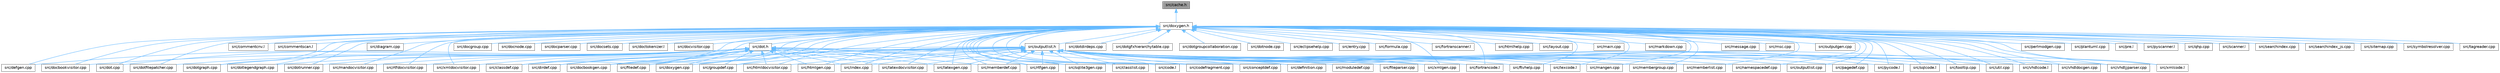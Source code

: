 digraph "src/cache.h"
{
 // INTERACTIVE_SVG=YES
 // LATEX_PDF_SIZE
  bgcolor="transparent";
  edge [fontname=Helvetica,fontsize=10,labelfontname=Helvetica,labelfontsize=10];
  node [fontname=Helvetica,fontsize=10,shape=box,height=0.2,width=0.4];
  Node1 [id="Node000001",label="src/cache.h",height=0.2,width=0.4,color="gray40", fillcolor="grey60", style="filled", fontcolor="black",tooltip=" "];
  Node1 -> Node2 [id="edge1_Node000001_Node000002",dir="back",color="steelblue1",style="solid",tooltip=" "];
  Node2 [id="Node000002",label="src/doxygen.h",height=0.2,width=0.4,color="grey40", fillcolor="white", style="filled",URL="$d1/da1/doxygen_8h.html",tooltip=" "];
  Node2 -> Node3 [id="edge2_Node000002_Node000003",dir="back",color="steelblue1",style="solid",tooltip=" "];
  Node3 [id="Node000003",label="src/classdef.cpp",height=0.2,width=0.4,color="grey40", fillcolor="white", style="filled",URL="$de/d89/classdef_8cpp.html",tooltip=" "];
  Node2 -> Node4 [id="edge3_Node000002_Node000004",dir="back",color="steelblue1",style="solid",tooltip=" "];
  Node4 [id="Node000004",label="src/classlist.cpp",height=0.2,width=0.4,color="grey40", fillcolor="white", style="filled",URL="$d6/d10/classlist_8cpp.html",tooltip=" "];
  Node2 -> Node5 [id="edge4_Node000002_Node000005",dir="back",color="steelblue1",style="solid",tooltip=" "];
  Node5 [id="Node000005",label="src/code.l",height=0.2,width=0.4,color="grey40", fillcolor="white", style="filled",URL="$da/d1f/code_8l.html",tooltip=" "];
  Node2 -> Node6 [id="edge5_Node000002_Node000006",dir="back",color="steelblue1",style="solid",tooltip=" "];
  Node6 [id="Node000006",label="src/codefragment.cpp",height=0.2,width=0.4,color="grey40", fillcolor="white", style="filled",URL="$dd/d4a/codefragment_8cpp.html",tooltip=" "];
  Node2 -> Node7 [id="edge6_Node000002_Node000007",dir="back",color="steelblue1",style="solid",tooltip=" "];
  Node7 [id="Node000007",label="src/commentcnv.l",height=0.2,width=0.4,color="grey40", fillcolor="white", style="filled",URL="$d0/d47/commentcnv_8l.html",tooltip=" "];
  Node2 -> Node8 [id="edge7_Node000002_Node000008",dir="back",color="steelblue1",style="solid",tooltip=" "];
  Node8 [id="Node000008",label="src/commentscan.l",height=0.2,width=0.4,color="grey40", fillcolor="white", style="filled",URL="$d7/d5f/commentscan_8l.html",tooltip=" "];
  Node2 -> Node9 [id="edge8_Node000002_Node000009",dir="back",color="steelblue1",style="solid",tooltip=" "];
  Node9 [id="Node000009",label="src/conceptdef.cpp",height=0.2,width=0.4,color="grey40", fillcolor="white", style="filled",URL="$d8/d0a/conceptdef_8cpp.html",tooltip=" "];
  Node2 -> Node10 [id="edge9_Node000002_Node000010",dir="back",color="steelblue1",style="solid",tooltip=" "];
  Node10 [id="Node000010",label="src/defgen.cpp",height=0.2,width=0.4,color="grey40", fillcolor="white", style="filled",URL="$d3/d17/defgen_8cpp.html",tooltip=" "];
  Node2 -> Node11 [id="edge10_Node000002_Node000011",dir="back",color="steelblue1",style="solid",tooltip=" "];
  Node11 [id="Node000011",label="src/definition.cpp",height=0.2,width=0.4,color="grey40", fillcolor="white", style="filled",URL="$d3/dea/definition_8cpp.html",tooltip=" "];
  Node2 -> Node12 [id="edge11_Node000002_Node000012",dir="back",color="steelblue1",style="solid",tooltip=" "];
  Node12 [id="Node000012",label="src/diagram.cpp",height=0.2,width=0.4,color="grey40", fillcolor="white", style="filled",URL="$da/d0d/diagram_8cpp.html",tooltip=" "];
  Node2 -> Node13 [id="edge12_Node000002_Node000013",dir="back",color="steelblue1",style="solid",tooltip=" "];
  Node13 [id="Node000013",label="src/dirdef.cpp",height=0.2,width=0.4,color="grey40", fillcolor="white", style="filled",URL="$d8/d52/dirdef_8cpp.html",tooltip=" "];
  Node2 -> Node14 [id="edge13_Node000002_Node000014",dir="back",color="steelblue1",style="solid",tooltip=" "];
  Node14 [id="Node000014",label="src/docbookgen.cpp",height=0.2,width=0.4,color="grey40", fillcolor="white", style="filled",URL="$d8/d29/docbookgen_8cpp.html",tooltip=" "];
  Node2 -> Node15 [id="edge14_Node000002_Node000015",dir="back",color="steelblue1",style="solid",tooltip=" "];
  Node15 [id="Node000015",label="src/docbookvisitor.cpp",height=0.2,width=0.4,color="grey40", fillcolor="white", style="filled",URL="$dc/d05/docbookvisitor_8cpp.html",tooltip=" "];
  Node2 -> Node16 [id="edge15_Node000002_Node000016",dir="back",color="steelblue1",style="solid",tooltip=" "];
  Node16 [id="Node000016",label="src/docgroup.cpp",height=0.2,width=0.4,color="grey40", fillcolor="white", style="filled",URL="$d3/d36/docgroup_8cpp.html",tooltip=" "];
  Node2 -> Node17 [id="edge16_Node000002_Node000017",dir="back",color="steelblue1",style="solid",tooltip=" "];
  Node17 [id="Node000017",label="src/docnode.cpp",height=0.2,width=0.4,color="grey40", fillcolor="white", style="filled",URL="$d0/d2b/docnode_8cpp.html",tooltip=" "];
  Node2 -> Node18 [id="edge17_Node000002_Node000018",dir="back",color="steelblue1",style="solid",tooltip=" "];
  Node18 [id="Node000018",label="src/docparser.cpp",height=0.2,width=0.4,color="grey40", fillcolor="white", style="filled",URL="$da/d17/docparser_8cpp.html",tooltip=" "];
  Node2 -> Node19 [id="edge18_Node000002_Node000019",dir="back",color="steelblue1",style="solid",tooltip=" "];
  Node19 [id="Node000019",label="src/docsets.cpp",height=0.2,width=0.4,color="grey40", fillcolor="white", style="filled",URL="$d7/d8f/docsets_8cpp.html",tooltip=" "];
  Node2 -> Node20 [id="edge19_Node000002_Node000020",dir="back",color="steelblue1",style="solid",tooltip=" "];
  Node20 [id="Node000020",label="src/doctokenizer.l",height=0.2,width=0.4,color="grey40", fillcolor="white", style="filled",URL="$d1/d39/doctokenizer_8l.html",tooltip=" "];
  Node2 -> Node21 [id="edge20_Node000002_Node000021",dir="back",color="steelblue1",style="solid",tooltip=" "];
  Node21 [id="Node000021",label="src/docvisitor.cpp",height=0.2,width=0.4,color="grey40", fillcolor="white", style="filled",URL="$da/d39/docvisitor_8cpp.html",tooltip=" "];
  Node2 -> Node22 [id="edge21_Node000002_Node000022",dir="back",color="steelblue1",style="solid",tooltip=" "];
  Node22 [id="Node000022",label="src/dot.cpp",height=0.2,width=0.4,color="grey40", fillcolor="white", style="filled",URL="$de/daa/dot_8cpp.html",tooltip=" "];
  Node2 -> Node23 [id="edge22_Node000002_Node000023",dir="back",color="steelblue1",style="solid",tooltip=" "];
  Node23 [id="Node000023",label="src/dot.h",height=0.2,width=0.4,color="grey40", fillcolor="white", style="filled",URL="$d6/d4a/dot_8h.html",tooltip=" "];
  Node23 -> Node3 [id="edge23_Node000023_Node000003",dir="back",color="steelblue1",style="solid",tooltip=" "];
  Node23 -> Node10 [id="edge24_Node000023_Node000010",dir="back",color="steelblue1",style="solid",tooltip=" "];
  Node23 -> Node13 [id="edge25_Node000023_Node000013",dir="back",color="steelblue1",style="solid",tooltip=" "];
  Node23 -> Node14 [id="edge26_Node000023_Node000014",dir="back",color="steelblue1",style="solid",tooltip=" "];
  Node23 -> Node15 [id="edge27_Node000023_Node000015",dir="back",color="steelblue1",style="solid",tooltip=" "];
  Node23 -> Node22 [id="edge28_Node000023_Node000022",dir="back",color="steelblue1",style="solid",tooltip=" "];
  Node23 -> Node24 [id="edge29_Node000023_Node000024",dir="back",color="steelblue1",style="solid",tooltip=" "];
  Node24 [id="Node000024",label="src/dotfilepatcher.cpp",height=0.2,width=0.4,color="grey40", fillcolor="white", style="filled",URL="$d9/d92/dotfilepatcher_8cpp.html",tooltip=" "];
  Node23 -> Node25 [id="edge30_Node000023_Node000025",dir="back",color="steelblue1",style="solid",tooltip=" "];
  Node25 [id="Node000025",label="src/dotgraph.cpp",height=0.2,width=0.4,color="grey40", fillcolor="white", style="filled",URL="$de/d45/dotgraph_8cpp.html",tooltip=" "];
  Node23 -> Node26 [id="edge31_Node000023_Node000026",dir="back",color="steelblue1",style="solid",tooltip=" "];
  Node26 [id="Node000026",label="src/dotlegendgraph.cpp",height=0.2,width=0.4,color="grey40", fillcolor="white", style="filled",URL="$d4/d33/dotlegendgraph_8cpp.html",tooltip=" "];
  Node23 -> Node27 [id="edge32_Node000023_Node000027",dir="back",color="steelblue1",style="solid",tooltip=" "];
  Node27 [id="Node000027",label="src/dotrunner.cpp",height=0.2,width=0.4,color="grey40", fillcolor="white", style="filled",URL="$d1/dfe/dotrunner_8cpp.html",tooltip=" "];
  Node23 -> Node28 [id="edge33_Node000023_Node000028",dir="back",color="steelblue1",style="solid",tooltip=" "];
  Node28 [id="Node000028",label="src/doxygen.cpp",height=0.2,width=0.4,color="grey40", fillcolor="white", style="filled",URL="$dc/d98/doxygen_8cpp.html",tooltip=" "];
  Node23 -> Node29 [id="edge34_Node000023_Node000029",dir="back",color="steelblue1",style="solid",tooltip=" "];
  Node29 [id="Node000029",label="src/filedef.cpp",height=0.2,width=0.4,color="grey40", fillcolor="white", style="filled",URL="$d6/ddc/filedef_8cpp.html",tooltip=" "];
  Node23 -> Node30 [id="edge35_Node000023_Node000030",dir="back",color="steelblue1",style="solid",tooltip=" "];
  Node30 [id="Node000030",label="src/groupdef.cpp",height=0.2,width=0.4,color="grey40", fillcolor="white", style="filled",URL="$d6/d42/groupdef_8cpp.html",tooltip=" "];
  Node23 -> Node31 [id="edge36_Node000023_Node000031",dir="back",color="steelblue1",style="solid",tooltip=" "];
  Node31 [id="Node000031",label="src/htmldocvisitor.cpp",height=0.2,width=0.4,color="grey40", fillcolor="white", style="filled",URL="$da/db0/htmldocvisitor_8cpp.html",tooltip=" "];
  Node23 -> Node32 [id="edge37_Node000023_Node000032",dir="back",color="steelblue1",style="solid",tooltip=" "];
  Node32 [id="Node000032",label="src/htmlgen.cpp",height=0.2,width=0.4,color="grey40", fillcolor="white", style="filled",URL="$d8/d6e/htmlgen_8cpp.html",tooltip=" "];
  Node23 -> Node33 [id="edge38_Node000023_Node000033",dir="back",color="steelblue1",style="solid",tooltip=" "];
  Node33 [id="Node000033",label="src/index.cpp",height=0.2,width=0.4,color="grey40", fillcolor="white", style="filled",URL="$db/d14/index_8cpp.html",tooltip="This file contains functions for the various index pages."];
  Node23 -> Node34 [id="edge39_Node000023_Node000034",dir="back",color="steelblue1",style="solid",tooltip=" "];
  Node34 [id="Node000034",label="src/latexdocvisitor.cpp",height=0.2,width=0.4,color="grey40", fillcolor="white", style="filled",URL="$d1/d4e/latexdocvisitor_8cpp.html",tooltip=" "];
  Node23 -> Node35 [id="edge40_Node000023_Node000035",dir="back",color="steelblue1",style="solid",tooltip=" "];
  Node35 [id="Node000035",label="src/latexgen.cpp",height=0.2,width=0.4,color="grey40", fillcolor="white", style="filled",URL="$d4/d42/latexgen_8cpp.html",tooltip=" "];
  Node23 -> Node36 [id="edge41_Node000023_Node000036",dir="back",color="steelblue1",style="solid",tooltip=" "];
  Node36 [id="Node000036",label="src/mandocvisitor.cpp",height=0.2,width=0.4,color="grey40", fillcolor="white", style="filled",URL="$d8/dde/mandocvisitor_8cpp.html",tooltip=" "];
  Node23 -> Node37 [id="edge42_Node000023_Node000037",dir="back",color="steelblue1",style="solid",tooltip=" "];
  Node37 [id="Node000037",label="src/memberdef.cpp",height=0.2,width=0.4,color="grey40", fillcolor="white", style="filled",URL="$d0/d72/memberdef_8cpp.html",tooltip=" "];
  Node23 -> Node38 [id="edge43_Node000023_Node000038",dir="back",color="steelblue1",style="solid",tooltip=" "];
  Node38 [id="Node000038",label="src/rtfdocvisitor.cpp",height=0.2,width=0.4,color="grey40", fillcolor="white", style="filled",URL="$de/d9a/rtfdocvisitor_8cpp.html",tooltip=" "];
  Node23 -> Node39 [id="edge44_Node000023_Node000039",dir="back",color="steelblue1",style="solid",tooltip=" "];
  Node39 [id="Node000039",label="src/rtfgen.cpp",height=0.2,width=0.4,color="grey40", fillcolor="white", style="filled",URL="$d0/d9c/rtfgen_8cpp.html",tooltip=" "];
  Node23 -> Node40 [id="edge45_Node000023_Node000040",dir="back",color="steelblue1",style="solid",tooltip=" "];
  Node40 [id="Node000040",label="src/sqlite3gen.cpp",height=0.2,width=0.4,color="grey40", fillcolor="white", style="filled",URL="$d8/df8/sqlite3gen_8cpp.html",tooltip=" "];
  Node23 -> Node41 [id="edge46_Node000023_Node000041",dir="back",color="steelblue1",style="solid",tooltip=" "];
  Node41 [id="Node000041",label="src/xmldocvisitor.cpp",height=0.2,width=0.4,color="grey40", fillcolor="white", style="filled",URL="$dd/db6/xmldocvisitor_8cpp.html",tooltip=" "];
  Node23 -> Node42 [id="edge47_Node000023_Node000042",dir="back",color="steelblue1",style="solid",tooltip=" "];
  Node42 [id="Node000042",label="src/xmlgen.cpp",height=0.2,width=0.4,color="grey40", fillcolor="white", style="filled",URL="$d0/dc3/xmlgen_8cpp.html",tooltip=" "];
  Node2 -> Node43 [id="edge48_Node000002_Node000043",dir="back",color="steelblue1",style="solid",tooltip=" "];
  Node43 [id="Node000043",label="src/dotdirdeps.cpp",height=0.2,width=0.4,color="grey40", fillcolor="white", style="filled",URL="$da/d45/dotdirdeps_8cpp.html",tooltip=" "];
  Node2 -> Node24 [id="edge49_Node000002_Node000024",dir="back",color="steelblue1",style="solid",tooltip=" "];
  Node2 -> Node44 [id="edge50_Node000002_Node000044",dir="back",color="steelblue1",style="solid",tooltip=" "];
  Node44 [id="Node000044",label="src/dotgfxhierarchytable.cpp",height=0.2,width=0.4,color="grey40", fillcolor="white", style="filled",URL="$d4/d09/dotgfxhierarchytable_8cpp.html",tooltip=" "];
  Node2 -> Node25 [id="edge51_Node000002_Node000025",dir="back",color="steelblue1",style="solid",tooltip=" "];
  Node2 -> Node45 [id="edge52_Node000002_Node000045",dir="back",color="steelblue1",style="solid",tooltip=" "];
  Node45 [id="Node000045",label="src/dotgroupcollaboration.cpp",height=0.2,width=0.4,color="grey40", fillcolor="white", style="filled",URL="$d1/d86/dotgroupcollaboration_8cpp.html",tooltip=" "];
  Node2 -> Node26 [id="edge53_Node000002_Node000026",dir="back",color="steelblue1",style="solid",tooltip=" "];
  Node2 -> Node46 [id="edge54_Node000002_Node000046",dir="back",color="steelblue1",style="solid",tooltip=" "];
  Node46 [id="Node000046",label="src/dotnode.cpp",height=0.2,width=0.4,color="grey40", fillcolor="white", style="filled",URL="$df/d58/dotnode_8cpp.html",tooltip=" "];
  Node2 -> Node27 [id="edge55_Node000002_Node000027",dir="back",color="steelblue1",style="solid",tooltip=" "];
  Node2 -> Node28 [id="edge56_Node000002_Node000028",dir="back",color="steelblue1",style="solid",tooltip=" "];
  Node2 -> Node47 [id="edge57_Node000002_Node000047",dir="back",color="steelblue1",style="solid",tooltip=" "];
  Node47 [id="Node000047",label="src/eclipsehelp.cpp",height=0.2,width=0.4,color="grey40", fillcolor="white", style="filled",URL="$d8/d56/eclipsehelp_8cpp.html",tooltip=" "];
  Node2 -> Node48 [id="edge58_Node000002_Node000048",dir="back",color="steelblue1",style="solid",tooltip=" "];
  Node48 [id="Node000048",label="src/entry.cpp",height=0.2,width=0.4,color="grey40", fillcolor="white", style="filled",URL="$d2/dd2/entry_8cpp.html",tooltip=" "];
  Node2 -> Node29 [id="edge59_Node000002_Node000029",dir="back",color="steelblue1",style="solid",tooltip=" "];
  Node2 -> Node49 [id="edge60_Node000002_Node000049",dir="back",color="steelblue1",style="solid",tooltip=" "];
  Node49 [id="Node000049",label="src/formula.cpp",height=0.2,width=0.4,color="grey40", fillcolor="white", style="filled",URL="$d7/d5b/formula_8cpp.html",tooltip=" "];
  Node2 -> Node50 [id="edge61_Node000002_Node000050",dir="back",color="steelblue1",style="solid",tooltip=" "];
  Node50 [id="Node000050",label="src/fortrancode.l",height=0.2,width=0.4,color="grey40", fillcolor="white", style="filled",URL="$d9/d5b/fortrancode_8l.html",tooltip=" "];
  Node2 -> Node51 [id="edge62_Node000002_Node000051",dir="back",color="steelblue1",style="solid",tooltip=" "];
  Node51 [id="Node000051",label="src/fortranscanner.l",height=0.2,width=0.4,color="grey40", fillcolor="white", style="filled",URL="$dd/d00/fortranscanner_8l.html",tooltip=" "];
  Node2 -> Node52 [id="edge63_Node000002_Node000052",dir="back",color="steelblue1",style="solid",tooltip=" "];
  Node52 [id="Node000052",label="src/ftvhelp.cpp",height=0.2,width=0.4,color="grey40", fillcolor="white", style="filled",URL="$db/d41/ftvhelp_8cpp.html",tooltip=" "];
  Node2 -> Node30 [id="edge64_Node000002_Node000030",dir="back",color="steelblue1",style="solid",tooltip=" "];
  Node2 -> Node31 [id="edge65_Node000002_Node000031",dir="back",color="steelblue1",style="solid",tooltip=" "];
  Node2 -> Node32 [id="edge66_Node000002_Node000032",dir="back",color="steelblue1",style="solid",tooltip=" "];
  Node2 -> Node53 [id="edge67_Node000002_Node000053",dir="back",color="steelblue1",style="solid",tooltip=" "];
  Node53 [id="Node000053",label="src/htmlhelp.cpp",height=0.2,width=0.4,color="grey40", fillcolor="white", style="filled",URL="$d3/d4b/htmlhelp_8cpp.html",tooltip=" "];
  Node2 -> Node33 [id="edge68_Node000002_Node000033",dir="back",color="steelblue1",style="solid",tooltip=" "];
  Node2 -> Node34 [id="edge69_Node000002_Node000034",dir="back",color="steelblue1",style="solid",tooltip=" "];
  Node2 -> Node35 [id="edge70_Node000002_Node000035",dir="back",color="steelblue1",style="solid",tooltip=" "];
  Node2 -> Node54 [id="edge71_Node000002_Node000054",dir="back",color="steelblue1",style="solid",tooltip=" "];
  Node54 [id="Node000054",label="src/layout.cpp",height=0.2,width=0.4,color="grey40", fillcolor="white", style="filled",URL="$db/d16/layout_8cpp.html",tooltip=" "];
  Node2 -> Node55 [id="edge72_Node000002_Node000055",dir="back",color="steelblue1",style="solid",tooltip=" "];
  Node55 [id="Node000055",label="src/lexcode.l",height=0.2,width=0.4,color="grey40", fillcolor="white", style="filled",URL="$d0/d7e/lexcode_8l.html",tooltip=" "];
  Node2 -> Node56 [id="edge73_Node000002_Node000056",dir="back",color="steelblue1",style="solid",tooltip=" "];
  Node56 [id="Node000056",label="src/main.cpp",height=0.2,width=0.4,color="grey40", fillcolor="white", style="filled",URL="$df/d0a/main_8cpp.html",tooltip="main entry point for doxygen"];
  Node2 -> Node36 [id="edge74_Node000002_Node000036",dir="back",color="steelblue1",style="solid",tooltip=" "];
  Node2 -> Node57 [id="edge75_Node000002_Node000057",dir="back",color="steelblue1",style="solid",tooltip=" "];
  Node57 [id="Node000057",label="src/mangen.cpp",height=0.2,width=0.4,color="grey40", fillcolor="white", style="filled",URL="$d7/de7/mangen_8cpp.html",tooltip=" "];
  Node2 -> Node58 [id="edge76_Node000002_Node000058",dir="back",color="steelblue1",style="solid",tooltip=" "];
  Node58 [id="Node000058",label="src/markdown.cpp",height=0.2,width=0.4,color="grey40", fillcolor="white", style="filled",URL="$de/d04/markdown_8cpp.html",tooltip=" "];
  Node2 -> Node37 [id="edge77_Node000002_Node000037",dir="back",color="steelblue1",style="solid",tooltip=" "];
  Node2 -> Node59 [id="edge78_Node000002_Node000059",dir="back",color="steelblue1",style="solid",tooltip=" "];
  Node59 [id="Node000059",label="src/membergroup.cpp",height=0.2,width=0.4,color="grey40", fillcolor="white", style="filled",URL="$d6/d18/membergroup_8cpp.html",tooltip=" "];
  Node2 -> Node60 [id="edge79_Node000002_Node000060",dir="back",color="steelblue1",style="solid",tooltip=" "];
  Node60 [id="Node000060",label="src/memberlist.cpp",height=0.2,width=0.4,color="grey40", fillcolor="white", style="filled",URL="$d0/d14/memberlist_8cpp.html",tooltip=" "];
  Node2 -> Node61 [id="edge80_Node000002_Node000061",dir="back",color="steelblue1",style="solid",tooltip=" "];
  Node61 [id="Node000061",label="src/message.cpp",height=0.2,width=0.4,color="grey40", fillcolor="white", style="filled",URL="$d8/d6a/message_8cpp.html",tooltip=" "];
  Node2 -> Node62 [id="edge81_Node000002_Node000062",dir="back",color="steelblue1",style="solid",tooltip=" "];
  Node62 [id="Node000062",label="src/msc.cpp",height=0.2,width=0.4,color="grey40", fillcolor="white", style="filled",URL="$db/d33/msc_8cpp.html",tooltip=" "];
  Node2 -> Node63 [id="edge82_Node000002_Node000063",dir="back",color="steelblue1",style="solid",tooltip=" "];
  Node63 [id="Node000063",label="src/namespacedef.cpp",height=0.2,width=0.4,color="grey40", fillcolor="white", style="filled",URL="$d7/d1c/namespacedef_8cpp.html",tooltip=" "];
  Node2 -> Node64 [id="edge83_Node000002_Node000064",dir="back",color="steelblue1",style="solid",tooltip=" "];
  Node64 [id="Node000064",label="src/outputgen.cpp",height=0.2,width=0.4,color="grey40", fillcolor="white", style="filled",URL="$d0/d17/outputgen_8cpp.html",tooltip=" "];
  Node2 -> Node65 [id="edge84_Node000002_Node000065",dir="back",color="steelblue1",style="solid",tooltip=" "];
  Node65 [id="Node000065",label="src/outputlist.cpp",height=0.2,width=0.4,color="grey40", fillcolor="white", style="filled",URL="$db/dd8/outputlist_8cpp.html",tooltip=" "];
  Node2 -> Node66 [id="edge85_Node000002_Node000066",dir="back",color="steelblue1",style="solid",tooltip=" "];
  Node66 [id="Node000066",label="src/outputlist.h",height=0.2,width=0.4,color="grey40", fillcolor="white", style="filled",URL="$d2/db9/outputlist_8h.html",tooltip=" "];
  Node66 -> Node3 [id="edge86_Node000066_Node000003",dir="back",color="steelblue1",style="solid",tooltip=" "];
  Node66 -> Node4 [id="edge87_Node000066_Node000004",dir="back",color="steelblue1",style="solid",tooltip=" "];
  Node66 -> Node5 [id="edge88_Node000066_Node000005",dir="back",color="steelblue1",style="solid",tooltip=" "];
  Node66 -> Node6 [id="edge89_Node000066_Node000006",dir="back",color="steelblue1",style="solid",tooltip=" "];
  Node66 -> Node9 [id="edge90_Node000066_Node000009",dir="back",color="steelblue1",style="solid",tooltip=" "];
  Node66 -> Node11 [id="edge91_Node000066_Node000011",dir="back",color="steelblue1",style="solid",tooltip=" "];
  Node66 -> Node13 [id="edge92_Node000066_Node000013",dir="back",color="steelblue1",style="solid",tooltip=" "];
  Node66 -> Node14 [id="edge93_Node000066_Node000014",dir="back",color="steelblue1",style="solid",tooltip=" "];
  Node66 -> Node28 [id="edge94_Node000066_Node000028",dir="back",color="steelblue1",style="solid",tooltip=" "];
  Node66 -> Node29 [id="edge95_Node000066_Node000029",dir="back",color="steelblue1",style="solid",tooltip=" "];
  Node66 -> Node67 [id="edge96_Node000066_Node000067",dir="back",color="steelblue1",style="solid",tooltip=" "];
  Node67 [id="Node000067",label="src/fileparser.cpp",height=0.2,width=0.4,color="grey40", fillcolor="white", style="filled",URL="$d9/d74/fileparser_8cpp.html",tooltip=" "];
  Node66 -> Node50 [id="edge97_Node000066_Node000050",dir="back",color="steelblue1",style="solid",tooltip=" "];
  Node66 -> Node52 [id="edge98_Node000066_Node000052",dir="back",color="steelblue1",style="solid",tooltip=" "];
  Node66 -> Node30 [id="edge99_Node000066_Node000030",dir="back",color="steelblue1",style="solid",tooltip=" "];
  Node66 -> Node31 [id="edge100_Node000066_Node000031",dir="back",color="steelblue1",style="solid",tooltip=" "];
  Node66 -> Node32 [id="edge101_Node000066_Node000032",dir="back",color="steelblue1",style="solid",tooltip=" "];
  Node66 -> Node33 [id="edge102_Node000066_Node000033",dir="back",color="steelblue1",style="solid",tooltip=" "];
  Node66 -> Node34 [id="edge103_Node000066_Node000034",dir="back",color="steelblue1",style="solid",tooltip=" "];
  Node66 -> Node35 [id="edge104_Node000066_Node000035",dir="back",color="steelblue1",style="solid",tooltip=" "];
  Node66 -> Node55 [id="edge105_Node000066_Node000055",dir="back",color="steelblue1",style="solid",tooltip=" "];
  Node66 -> Node57 [id="edge106_Node000066_Node000057",dir="back",color="steelblue1",style="solid",tooltip=" "];
  Node66 -> Node37 [id="edge107_Node000066_Node000037",dir="back",color="steelblue1",style="solid",tooltip=" "];
  Node66 -> Node59 [id="edge108_Node000066_Node000059",dir="back",color="steelblue1",style="solid",tooltip=" "];
  Node66 -> Node60 [id="edge109_Node000066_Node000060",dir="back",color="steelblue1",style="solid",tooltip=" "];
  Node66 -> Node68 [id="edge110_Node000066_Node000068",dir="back",color="steelblue1",style="solid",tooltip=" "];
  Node68 [id="Node000068",label="src/moduledef.cpp",height=0.2,width=0.4,color="grey40", fillcolor="white", style="filled",URL="$dd/d5c/moduledef_8cpp.html",tooltip=" "];
  Node66 -> Node63 [id="edge111_Node000066_Node000063",dir="back",color="steelblue1",style="solid",tooltip=" "];
  Node66 -> Node65 [id="edge112_Node000066_Node000065",dir="back",color="steelblue1",style="solid",tooltip=" "];
  Node66 -> Node69 [id="edge113_Node000066_Node000069",dir="back",color="steelblue1",style="solid",tooltip=" "];
  Node69 [id="Node000069",label="src/pagedef.cpp",height=0.2,width=0.4,color="grey40", fillcolor="white", style="filled",URL="$d9/db4/pagedef_8cpp.html",tooltip=" "];
  Node66 -> Node70 [id="edge114_Node000066_Node000070",dir="back",color="steelblue1",style="solid",tooltip=" "];
  Node70 [id="Node000070",label="src/pycode.l",height=0.2,width=0.4,color="grey40", fillcolor="white", style="filled",URL="$d3/ded/pycode_8l.html",tooltip=" "];
  Node66 -> Node39 [id="edge115_Node000066_Node000039",dir="back",color="steelblue1",style="solid",tooltip=" "];
  Node66 -> Node71 [id="edge116_Node000066_Node000071",dir="back",color="steelblue1",style="solid",tooltip=" "];
  Node71 [id="Node000071",label="src/sqlcode.l",height=0.2,width=0.4,color="grey40", fillcolor="white", style="filled",URL="$d2/dda/sqlcode_8l.html",tooltip=" "];
  Node66 -> Node40 [id="edge117_Node000066_Node000040",dir="back",color="steelblue1",style="solid",tooltip=" "];
  Node66 -> Node72 [id="edge118_Node000066_Node000072",dir="back",color="steelblue1",style="solid",tooltip=" "];
  Node72 [id="Node000072",label="src/tooltip.cpp",height=0.2,width=0.4,color="grey40", fillcolor="white", style="filled",URL="$d7/d56/tooltip_8cpp.html",tooltip=" "];
  Node66 -> Node73 [id="edge119_Node000066_Node000073",dir="back",color="steelblue1",style="solid",tooltip=" "];
  Node73 [id="Node000073",label="src/util.cpp",height=0.2,width=0.4,color="grey40", fillcolor="white", style="filled",URL="$df/d2d/util_8cpp.html",tooltip=" "];
  Node66 -> Node74 [id="edge120_Node000066_Node000074",dir="back",color="steelblue1",style="solid",tooltip=" "];
  Node74 [id="Node000074",label="src/vhdlcode.l",height=0.2,width=0.4,color="grey40", fillcolor="white", style="filled",URL="$d5/d6a/vhdlcode_8l.html",tooltip=" "];
  Node66 -> Node75 [id="edge121_Node000066_Node000075",dir="back",color="steelblue1",style="solid",tooltip=" "];
  Node75 [id="Node000075",label="src/vhdldocgen.cpp",height=0.2,width=0.4,color="grey40", fillcolor="white", style="filled",URL="$de/dea/vhdldocgen_8cpp.html",tooltip=" "];
  Node66 -> Node76 [id="edge122_Node000066_Node000076",dir="back",color="steelblue1",style="solid",tooltip=" "];
  Node76 [id="Node000076",label="src/vhdljjparser.cpp",height=0.2,width=0.4,color="grey40", fillcolor="white", style="filled",URL="$d1/d86/vhdljjparser_8cpp.html",tooltip=" "];
  Node66 -> Node77 [id="edge123_Node000066_Node000077",dir="back",color="steelblue1",style="solid",tooltip=" "];
  Node77 [id="Node000077",label="src/xmlcode.l",height=0.2,width=0.4,color="grey40", fillcolor="white", style="filled",URL="$dc/dc1/xmlcode_8l.html",tooltip=" "];
  Node66 -> Node42 [id="edge124_Node000066_Node000042",dir="back",color="steelblue1",style="solid",tooltip=" "];
  Node2 -> Node69 [id="edge125_Node000002_Node000069",dir="back",color="steelblue1",style="solid",tooltip=" "];
  Node2 -> Node78 [id="edge126_Node000002_Node000078",dir="back",color="steelblue1",style="solid",tooltip=" "];
  Node78 [id="Node000078",label="src/perlmodgen.cpp",height=0.2,width=0.4,color="grey40", fillcolor="white", style="filled",URL="$de/dd0/perlmodgen_8cpp.html",tooltip=" "];
  Node2 -> Node79 [id="edge127_Node000002_Node000079",dir="back",color="steelblue1",style="solid",tooltip=" "];
  Node79 [id="Node000079",label="src/plantuml.cpp",height=0.2,width=0.4,color="grey40", fillcolor="white", style="filled",URL="$d7/d5b/plantuml_8cpp.html",tooltip=" "];
  Node2 -> Node80 [id="edge128_Node000002_Node000080",dir="back",color="steelblue1",style="solid",tooltip=" "];
  Node80 [id="Node000080",label="src/pre.l",height=0.2,width=0.4,color="grey40", fillcolor="white", style="filled",URL="$d0/da7/pre_8l.html",tooltip=" "];
  Node2 -> Node70 [id="edge129_Node000002_Node000070",dir="back",color="steelblue1",style="solid",tooltip=" "];
  Node2 -> Node81 [id="edge130_Node000002_Node000081",dir="back",color="steelblue1",style="solid",tooltip=" "];
  Node81 [id="Node000081",label="src/pyscanner.l",height=0.2,width=0.4,color="grey40", fillcolor="white", style="filled",URL="$de/d2b/pyscanner_8l.html",tooltip=" "];
  Node2 -> Node82 [id="edge131_Node000002_Node000082",dir="back",color="steelblue1",style="solid",tooltip=" "];
  Node82 [id="Node000082",label="src/qhp.cpp",height=0.2,width=0.4,color="grey40", fillcolor="white", style="filled",URL="$d9/d45/qhp_8cpp.html",tooltip=" "];
  Node2 -> Node38 [id="edge132_Node000002_Node000038",dir="back",color="steelblue1",style="solid",tooltip=" "];
  Node2 -> Node39 [id="edge133_Node000002_Node000039",dir="back",color="steelblue1",style="solid",tooltip=" "];
  Node2 -> Node83 [id="edge134_Node000002_Node000083",dir="back",color="steelblue1",style="solid",tooltip=" "];
  Node83 [id="Node000083",label="src/scanner.l",height=0.2,width=0.4,color="grey40", fillcolor="white", style="filled",URL="$da/d11/scanner_8l.html",tooltip=" "];
  Node2 -> Node84 [id="edge135_Node000002_Node000084",dir="back",color="steelblue1",style="solid",tooltip=" "];
  Node84 [id="Node000084",label="src/searchindex.cpp",height=0.2,width=0.4,color="grey40", fillcolor="white", style="filled",URL="$d7/d79/searchindex_8cpp.html",tooltip=" "];
  Node2 -> Node85 [id="edge136_Node000002_Node000085",dir="back",color="steelblue1",style="solid",tooltip=" "];
  Node85 [id="Node000085",label="src/searchindex_js.cpp",height=0.2,width=0.4,color="grey40", fillcolor="white", style="filled",URL="$d9/d2f/searchindex__js_8cpp.html",tooltip=" "];
  Node2 -> Node86 [id="edge137_Node000002_Node000086",dir="back",color="steelblue1",style="solid",tooltip=" "];
  Node86 [id="Node000086",label="src/sitemap.cpp",height=0.2,width=0.4,color="grey40", fillcolor="white", style="filled",URL="$d3/d25/sitemap_8cpp.html",tooltip=" "];
  Node2 -> Node71 [id="edge138_Node000002_Node000071",dir="back",color="steelblue1",style="solid",tooltip=" "];
  Node2 -> Node40 [id="edge139_Node000002_Node000040",dir="back",color="steelblue1",style="solid",tooltip=" "];
  Node2 -> Node87 [id="edge140_Node000002_Node000087",dir="back",color="steelblue1",style="solid",tooltip=" "];
  Node87 [id="Node000087",label="src/symbolresolver.cpp",height=0.2,width=0.4,color="grey40", fillcolor="white", style="filled",URL="$d2/d99/symbolresolver_8cpp.html",tooltip=" "];
  Node2 -> Node88 [id="edge141_Node000002_Node000088",dir="back",color="steelblue1",style="solid",tooltip=" "];
  Node88 [id="Node000088",label="src/tagreader.cpp",height=0.2,width=0.4,color="grey40", fillcolor="white", style="filled",URL="$d4/d7b/tagreader_8cpp.html",tooltip=" "];
  Node2 -> Node72 [id="edge142_Node000002_Node000072",dir="back",color="steelblue1",style="solid",tooltip=" "];
  Node2 -> Node73 [id="edge143_Node000002_Node000073",dir="back",color="steelblue1",style="solid",tooltip=" "];
  Node2 -> Node74 [id="edge144_Node000002_Node000074",dir="back",color="steelblue1",style="solid",tooltip=" "];
  Node2 -> Node75 [id="edge145_Node000002_Node000075",dir="back",color="steelblue1",style="solid",tooltip=" "];
  Node2 -> Node76 [id="edge146_Node000002_Node000076",dir="back",color="steelblue1",style="solid",tooltip=" "];
  Node2 -> Node77 [id="edge147_Node000002_Node000077",dir="back",color="steelblue1",style="solid",tooltip=" "];
  Node2 -> Node41 [id="edge148_Node000002_Node000041",dir="back",color="steelblue1",style="solid",tooltip=" "];
  Node2 -> Node42 [id="edge149_Node000002_Node000042",dir="back",color="steelblue1",style="solid",tooltip=" "];
}
